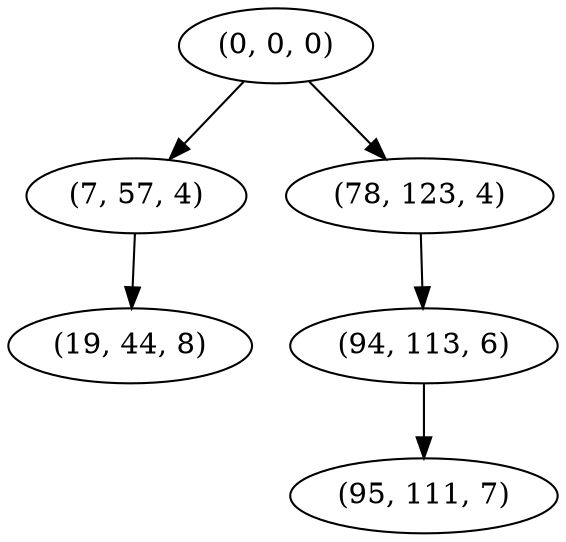 digraph tree {
    "(0, 0, 0)";
    "(7, 57, 4)";
    "(19, 44, 8)";
    "(78, 123, 4)";
    "(94, 113, 6)";
    "(95, 111, 7)";
    "(0, 0, 0)" -> "(7, 57, 4)";
    "(0, 0, 0)" -> "(78, 123, 4)";
    "(7, 57, 4)" -> "(19, 44, 8)";
    "(78, 123, 4)" -> "(94, 113, 6)";
    "(94, 113, 6)" -> "(95, 111, 7)";
}
